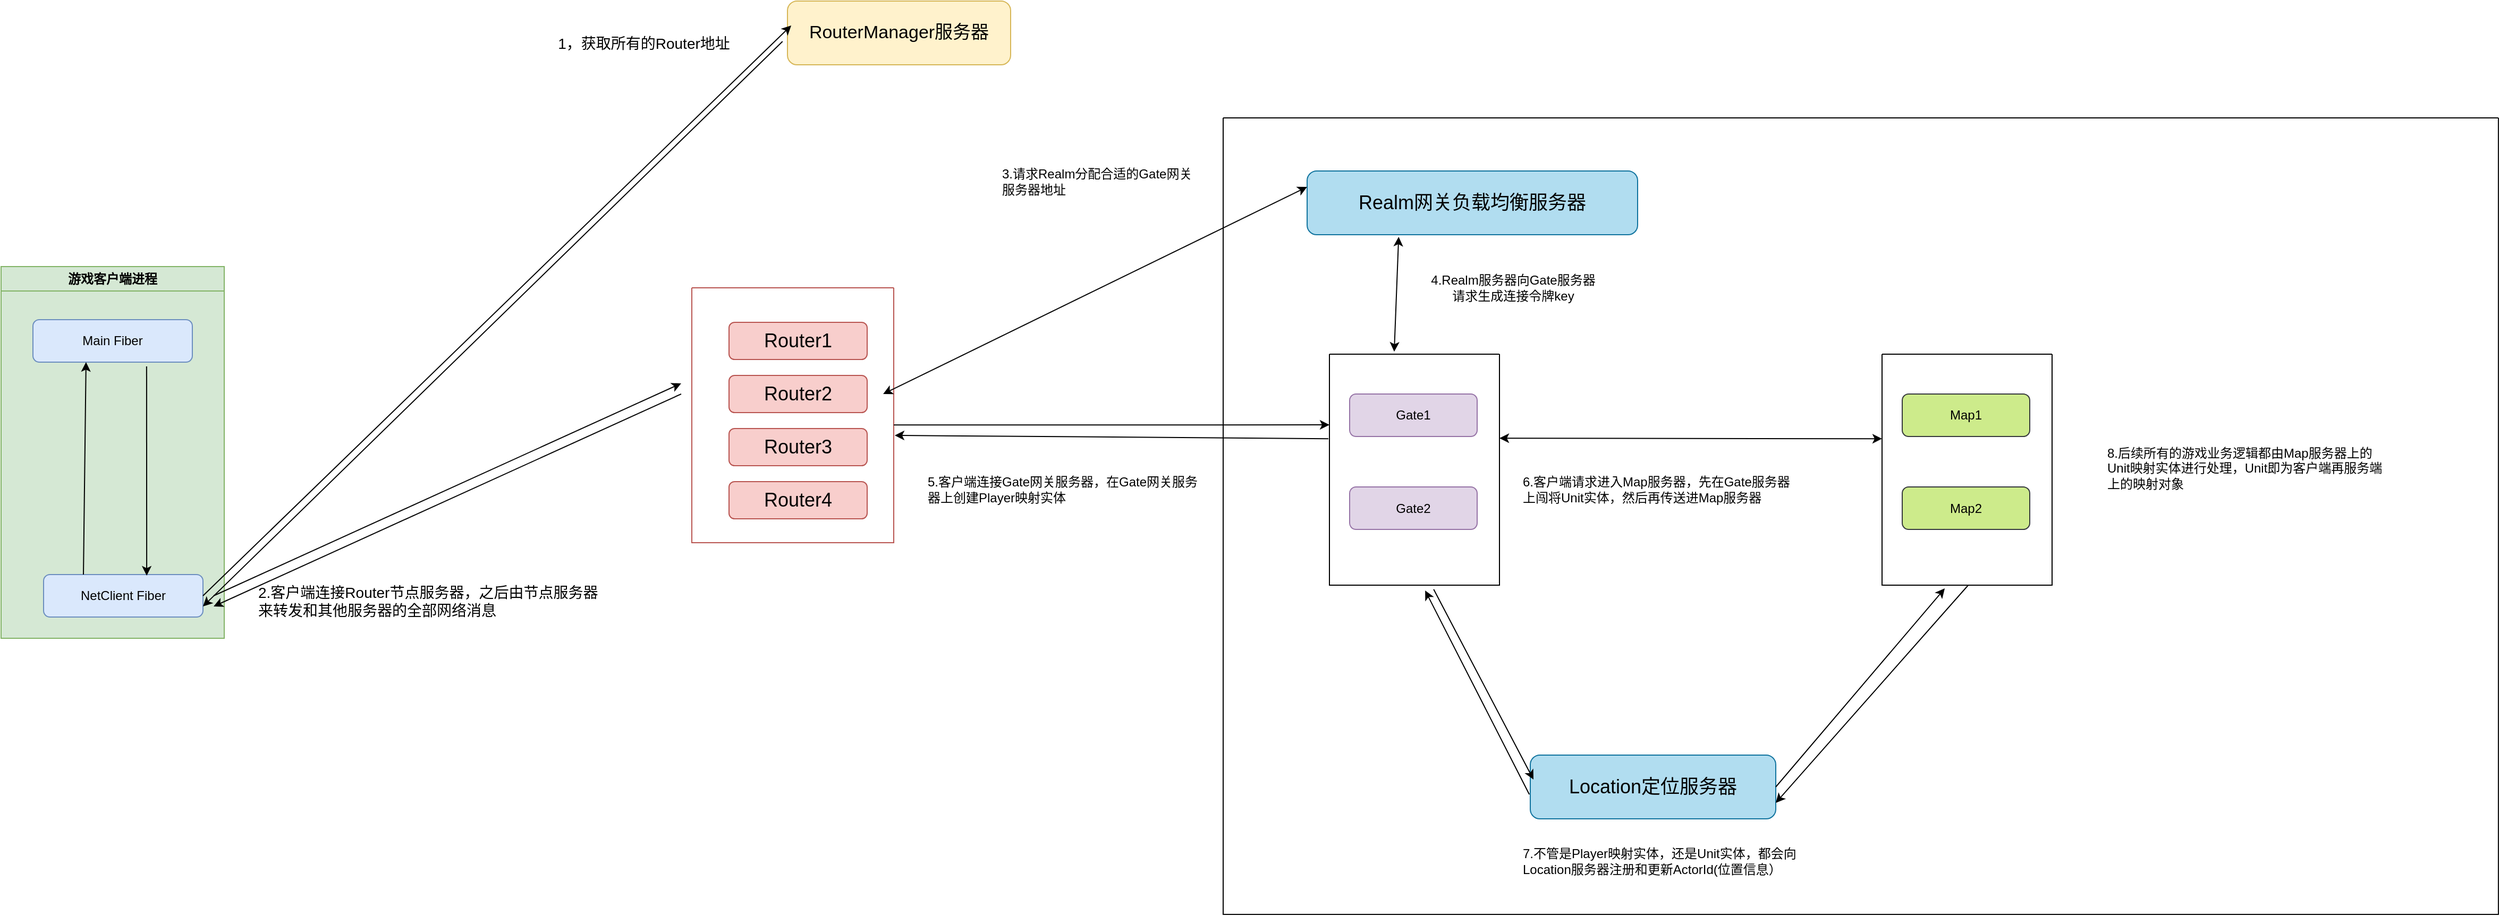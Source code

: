 <mxfile version="20.5.3" type="embed"><diagram name="第 1 页" id="FMP3942vVoAkyzEO4C84"><mxGraphModel dx="1033" dy="1900" grid="1" gridSize="10" guides="1" tooltips="1" connect="1" arrows="1" fold="1" page="1" pageScale="1" pageWidth="827" pageHeight="1169" math="0" shadow="0"><root><mxCell id="0"/><mxCell id="1" parent="0"/><mxCell id="G5kktZHgfrruFAhplKHD-1" value="游戏客户端进程" style="swimlane;whiteSpace=wrap;html=1;fillColor=#d5e8d4;strokeColor=#82b366;swimlaneFillColor=#D5E8D4;" parent="1" vertex="1"><mxGeometry x="70" y="160" width="210" height="350" as="geometry"/></mxCell><mxCell id="G5kktZHgfrruFAhplKHD-2" value="Main Fiber" style="rounded=1;whiteSpace=wrap;html=1;fillColor=#dae8fc;strokeColor=#6c8ebf;" parent="G5kktZHgfrruFAhplKHD-1" vertex="1"><mxGeometry x="30" y="50" width="150" height="40" as="geometry"/></mxCell><mxCell id="G5kktZHgfrruFAhplKHD-3" value="NetClient Fiber" style="rounded=1;whiteSpace=wrap;html=1;fillColor=#dae8fc;strokeColor=#6c8ebf;" parent="G5kktZHgfrruFAhplKHD-1" vertex="1"><mxGeometry x="40" y="290" width="150" height="40" as="geometry"/></mxCell><mxCell id="G5kktZHgfrruFAhplKHD-5" value="" style="endArrow=classic;html=1;rounded=0;exitX=0.713;exitY=1.1;exitDx=0;exitDy=0;entryX=0.647;entryY=0.025;entryDx=0;entryDy=0;entryPerimeter=0;exitPerimeter=0;" parent="G5kktZHgfrruFAhplKHD-1" source="G5kktZHgfrruFAhplKHD-2" target="G5kktZHgfrruFAhplKHD-3" edge="1"><mxGeometry width="50" height="50" relative="1" as="geometry"><mxPoint x="78" y="250" as="sourcePoint"/><mxPoint x="80" y="110" as="targetPoint"/></mxGeometry></mxCell><mxCell id="G5kktZHgfrruFAhplKHD-4" value="" style="endArrow=classic;html=1;rounded=0;exitX=0.25;exitY=0;exitDx=0;exitDy=0;entryX=0.333;entryY=1;entryDx=0;entryDy=0;entryPerimeter=0;" parent="G5kktZHgfrruFAhplKHD-1" source="G5kktZHgfrruFAhplKHD-3" target="G5kktZHgfrruFAhplKHD-2" edge="1"><mxGeometry width="50" height="50" relative="1" as="geometry"><mxPoint x="340" y="100" as="sourcePoint"/><mxPoint x="70" y="100" as="targetPoint"/></mxGeometry></mxCell><mxCell id="G5kktZHgfrruFAhplKHD-6" value="RouterManager服务器" style="rounded=1;whiteSpace=wrap;html=1;fontSize=17;fillColor=#fff2cc;strokeColor=#d6b656;" parent="1" vertex="1"><mxGeometry x="810" y="-90" width="210" height="60" as="geometry"/></mxCell><mxCell id="G5kktZHgfrruFAhplKHD-7" value="" style="endArrow=classic;html=1;rounded=0;exitX=1;exitY=0.5;exitDx=0;exitDy=0;entryX=0.017;entryY=0.383;entryDx=0;entryDy=0;entryPerimeter=0;" parent="1" source="G5kktZHgfrruFAhplKHD-3" target="G5kktZHgfrruFAhplKHD-6" edge="1"><mxGeometry width="50" height="50" relative="1" as="geometry"><mxPoint x="750" y="330" as="sourcePoint"/><mxPoint x="800" y="-70" as="targetPoint"/></mxGeometry></mxCell><mxCell id="G5kktZHgfrruFAhplKHD-8" value="" style="endArrow=classic;html=1;rounded=0;entryX=1;entryY=0.75;entryDx=0;entryDy=0;exitX=-0.022;exitY=0.633;exitDx=0;exitDy=0;exitPerimeter=0;" parent="1" source="G5kktZHgfrruFAhplKHD-6" target="G5kktZHgfrruFAhplKHD-3" edge="1"><mxGeometry width="50" height="50" relative="1" as="geometry"><mxPoint x="750" y="330" as="sourcePoint"/><mxPoint x="800" y="280" as="targetPoint"/></mxGeometry></mxCell><mxCell id="G5kktZHgfrruFAhplKHD-9" value="1，获取所有的Router地址" style="text;html=1;align=center;verticalAlign=middle;whiteSpace=wrap;rounded=0;fontSize=14;" parent="1" vertex="1"><mxGeometry x="580" y="-60" width="190" height="20" as="geometry"/></mxCell><mxCell id="G5kktZHgfrruFAhplKHD-10" value="" style="swimlane;startSize=0;fillColor=#f8cecc;strokeColor=#b85450;" parent="1" vertex="1"><mxGeometry x="720" y="180" width="190" height="240" as="geometry"/></mxCell><mxCell id="G5kktZHgfrruFAhplKHD-11" value="Router1" style="rounded=1;whiteSpace=wrap;html=1;fillColor=#f8cecc;strokeColor=#b85450;fontSize=18;" parent="G5kktZHgfrruFAhplKHD-10" vertex="1"><mxGeometry x="35" y="32.5" width="130" height="35" as="geometry"/></mxCell><mxCell id="G5kktZHgfrruFAhplKHD-12" value="Router2" style="rounded=1;whiteSpace=wrap;html=1;fillColor=#f8cecc;strokeColor=#b85450;fontSize=18;" parent="G5kktZHgfrruFAhplKHD-10" vertex="1"><mxGeometry x="35" y="82.5" width="130" height="35" as="geometry"/></mxCell><mxCell id="G5kktZHgfrruFAhplKHD-13" value="Router3" style="rounded=1;whiteSpace=wrap;html=1;fillColor=#f8cecc;strokeColor=#b85450;fontSize=18;" parent="G5kktZHgfrruFAhplKHD-10" vertex="1"><mxGeometry x="35" y="132.5" width="130" height="35" as="geometry"/></mxCell><mxCell id="G5kktZHgfrruFAhplKHD-14" value="Router4" style="rounded=1;whiteSpace=wrap;html=1;fillColor=#f8cecc;strokeColor=#b85450;fontSize=18;" parent="G5kktZHgfrruFAhplKHD-10" vertex="1"><mxGeometry x="35" y="182.5" width="130" height="35" as="geometry"/></mxCell><mxCell id="G5kktZHgfrruFAhplKHD-17" value="2.客户端连接Router节点服务器，之后由节点服务器来转发和其他服务器的全部网络消息" style="text;html=1;align=left;verticalAlign=middle;whiteSpace=wrap;rounded=0;fontSize=14;" parent="1" vertex="1"><mxGeometry x="310" y="460" width="330" height="30" as="geometry"/></mxCell><mxCell id="G5kktZHgfrruFAhplKHD-18" value="" style="endArrow=classic;html=1;rounded=0;" parent="1" edge="1"><mxGeometry width="50" height="50" relative="1" as="geometry"><mxPoint x="270" y="470" as="sourcePoint"/><mxPoint x="710" y="270" as="targetPoint"/></mxGeometry></mxCell><mxCell id="G5kktZHgfrruFAhplKHD-19" value="" style="endArrow=classic;html=1;rounded=0;" parent="1" edge="1"><mxGeometry width="50" height="50" relative="1" as="geometry"><mxPoint x="710" y="280" as="sourcePoint"/><mxPoint x="270" y="480" as="targetPoint"/></mxGeometry></mxCell><mxCell id="G5kktZHgfrruFAhplKHD-20" value="" style="swimlane;startSize=0;" parent="1" vertex="1"><mxGeometry x="1220" y="20" width="1200" height="750" as="geometry"/></mxCell><mxCell id="G5kktZHgfrruFAhplKHD-21" value="Realm网关负载均衡服务器" style="rounded=1;whiteSpace=wrap;html=1;fontSize=18;fillColor=#b1ddf0;strokeColor=#10739e;" parent="G5kktZHgfrruFAhplKHD-20" vertex="1"><mxGeometry x="79" y="50" width="311" height="60" as="geometry"/></mxCell><mxCell id="G5kktZHgfrruFAhplKHD-22" value="" style="swimlane;startSize=0;fillColor=#9999FF;" parent="G5kktZHgfrruFAhplKHD-20" vertex="1"><mxGeometry x="100" y="222.5" width="160" height="217.5" as="geometry"/></mxCell><mxCell id="G5kktZHgfrruFAhplKHD-24" value="Gate1" style="rounded=1;whiteSpace=wrap;html=1;fillColor=#e1d5e7;strokeColor=#9673a6;" parent="G5kktZHgfrruFAhplKHD-22" vertex="1"><mxGeometry x="19" y="37.5" width="120" height="40" as="geometry"/></mxCell><mxCell id="G5kktZHgfrruFAhplKHD-25" value="Gate2" style="rounded=1;whiteSpace=wrap;html=1;fillColor=#e1d5e7;strokeColor=#9673a6;" parent="G5kktZHgfrruFAhplKHD-22" vertex="1"><mxGeometry x="19" y="125" width="120" height="40" as="geometry"/></mxCell><mxCell id="G5kktZHgfrruFAhplKHD-29" value="" style="swimlane;startSize=0;fillColor=#9999FF;" parent="G5kktZHgfrruFAhplKHD-20" vertex="1"><mxGeometry x="620" y="222.5" width="160" height="217.5" as="geometry"/></mxCell><mxCell id="G5kktZHgfrruFAhplKHD-30" value="Map1" style="rounded=1;whiteSpace=wrap;html=1;fillColor=#cdeb8b;strokeColor=#36393d;" parent="G5kktZHgfrruFAhplKHD-29" vertex="1"><mxGeometry x="19" y="37.5" width="120" height="40" as="geometry"/></mxCell><mxCell id="G5kktZHgfrruFAhplKHD-31" value="Map2" style="rounded=1;whiteSpace=wrap;html=1;fillColor=#cdeb8b;strokeColor=#36393d;" parent="G5kktZHgfrruFAhplKHD-29" vertex="1"><mxGeometry x="19" y="125" width="120" height="40" as="geometry"/></mxCell><mxCell id="G5kktZHgfrruFAhplKHD-33" value="4.Realm服务器向Gate服务器请求生成连接令牌key" style="text;html=1;align=center;verticalAlign=middle;whiteSpace=wrap;rounded=0;" parent="G5kktZHgfrruFAhplKHD-20" vertex="1"><mxGeometry x="190" y="140" width="165.5" height="40" as="geometry"/></mxCell><mxCell id="G5kktZHgfrruFAhplKHD-34" value="" style="endArrow=classic;startArrow=classic;html=1;rounded=0;entryX=0.381;entryY=-0.011;entryDx=0;entryDy=0;exitX=0.277;exitY=1.033;exitDx=0;exitDy=0;exitPerimeter=0;entryPerimeter=0;" parent="G5kktZHgfrruFAhplKHD-20" source="G5kktZHgfrruFAhplKHD-21" target="G5kktZHgfrruFAhplKHD-22" edge="1"><mxGeometry width="50" height="50" relative="1" as="geometry"><mxPoint x="78.997" y="112.5" as="sourcePoint"/><mxPoint x="208.47" y="222.5" as="targetPoint"/></mxGeometry></mxCell><mxCell id="G5kktZHgfrruFAhplKHD-35" value="" style="endArrow=classic;startArrow=classic;html=1;rounded=0;entryX=0;entryY=0.366;entryDx=0;entryDy=0;entryPerimeter=0;" parent="G5kktZHgfrruFAhplKHD-20" target="G5kktZHgfrruFAhplKHD-29" edge="1"><mxGeometry width="50" height="50" relative="1" as="geometry"><mxPoint x="260" y="301.635" as="sourcePoint"/><mxPoint x="560" y="300.005" as="targetPoint"/></mxGeometry></mxCell><mxCell id="G5kktZHgfrruFAhplKHD-36" value="6.客户端请求进入Map服务器，先在Gate服务器上闯将Unit实体，然后再传送进Map服务器" style="text;html=1;align=left;verticalAlign=middle;whiteSpace=wrap;rounded=0;" parent="G5kktZHgfrruFAhplKHD-20" vertex="1"><mxGeometry x="280" y="330" width="260" height="40" as="geometry"/></mxCell><mxCell id="G5kktZHgfrruFAhplKHD-40" value="Location定位服务器" style="rounded=1;whiteSpace=wrap;html=1;fontSize=18;fillColor=#b1ddf0;strokeColor=#10739e;" parent="G5kktZHgfrruFAhplKHD-20" vertex="1"><mxGeometry x="289" y="600" width="231" height="60" as="geometry"/></mxCell><mxCell id="G5kktZHgfrruFAhplKHD-41" value="" style="endArrow=classic;html=1;rounded=0;entryX=0.013;entryY=0.383;entryDx=0;entryDy=0;entryPerimeter=0;exitX=0.613;exitY=1.018;exitDx=0;exitDy=0;exitPerimeter=0;" parent="G5kktZHgfrruFAhplKHD-20" source="G5kktZHgfrruFAhplKHD-22" target="G5kktZHgfrruFAhplKHD-40" edge="1"><mxGeometry width="50" height="50" relative="1" as="geometry"><mxPoint x="170" y="480" as="sourcePoint"/><mxPoint x="220" y="430" as="targetPoint"/></mxGeometry></mxCell><mxCell id="G5kktZHgfrruFAhplKHD-42" value="" style="endArrow=classic;html=1;rounded=0;exitX=-0.004;exitY=0.617;exitDx=0;exitDy=0;exitPerimeter=0;entryX=0.563;entryY=1.023;entryDx=0;entryDy=0;entryPerimeter=0;" parent="G5kktZHgfrruFAhplKHD-20" source="G5kktZHgfrruFAhplKHD-40" target="G5kktZHgfrruFAhplKHD-22" edge="1"><mxGeometry width="50" height="50" relative="1" as="geometry"><mxPoint x="170" y="480" as="sourcePoint"/><mxPoint x="220" y="430" as="targetPoint"/></mxGeometry></mxCell><mxCell id="G5kktZHgfrruFAhplKHD-43" value="" style="endArrow=classic;html=1;rounded=0;entryX=0.369;entryY=1.014;entryDx=0;entryDy=0;entryPerimeter=0;exitX=1;exitY=0.5;exitDx=0;exitDy=0;" parent="G5kktZHgfrruFAhplKHD-20" source="G5kktZHgfrruFAhplKHD-40" target="G5kktZHgfrruFAhplKHD-29" edge="1"><mxGeometry width="50" height="50" relative="1" as="geometry"><mxPoint x="170" y="480" as="sourcePoint"/><mxPoint x="220" y="430" as="targetPoint"/></mxGeometry></mxCell><mxCell id="G5kktZHgfrruFAhplKHD-44" value="" style="endArrow=classic;html=1;rounded=0;exitX=1;exitY=0.75;exitDx=0;exitDy=0;entryX=1;entryY=0.75;entryDx=0;entryDy=0;" parent="G5kktZHgfrruFAhplKHD-20" target="G5kktZHgfrruFAhplKHD-40" edge="1"><mxGeometry width="50" height="50" relative="1" as="geometry"><mxPoint x="701.11" y="440" as="sourcePoint"/><mxPoint x="669.999" y="545" as="targetPoint"/></mxGeometry></mxCell><mxCell id="G5kktZHgfrruFAhplKHD-45" value="7.不管是Player映射实体，还是Unit实体，都会向Location服务器注册和更新ActorId(位置信息）" style="text;html=1;align=left;verticalAlign=middle;whiteSpace=wrap;rounded=0;" parent="G5kktZHgfrruFAhplKHD-20" vertex="1"><mxGeometry x="280" y="680" width="260" height="40" as="geometry"/></mxCell><mxCell id="G5kktZHgfrruFAhplKHD-46" value="8.后续所有的游戏业务逻辑都由Map服务器上的Unit映射实体进行处理，Unit即为客户端再服务端上的映射对象" style="text;html=1;align=left;verticalAlign=middle;whiteSpace=wrap;rounded=0;" parent="G5kktZHgfrruFAhplKHD-20" vertex="1"><mxGeometry x="830" y="290" width="272" height="80" as="geometry"/></mxCell><mxCell id="G5kktZHgfrruFAhplKHD-26" value="" style="endArrow=classic;startArrow=classic;html=1;rounded=0;entryX=0;entryY=0.25;entryDx=0;entryDy=0;" parent="1" target="G5kktZHgfrruFAhplKHD-21" edge="1"><mxGeometry width="50" height="50" relative="1" as="geometry"><mxPoint x="900" y="280" as="sourcePoint"/><mxPoint x="950" y="230" as="targetPoint"/></mxGeometry></mxCell><mxCell id="G5kktZHgfrruFAhplKHD-27" value="3.请求Realm分配合适的Gate网关服务器地址" style="text;html=1;align=left;verticalAlign=middle;whiteSpace=wrap;rounded=0;" parent="1" vertex="1"><mxGeometry x="1010" y="60" width="190" height="40" as="geometry"/></mxCell><mxCell id="G5kktZHgfrruFAhplKHD-37" value="5.客户端连接Gate网关服务器，在Gate网关服务器上创建Player映射实体" style="text;html=1;align=left;verticalAlign=middle;whiteSpace=wrap;rounded=0;" parent="1" vertex="1"><mxGeometry x="940" y="350" width="260" height="40" as="geometry"/></mxCell><mxCell id="G5kktZHgfrruFAhplKHD-38" value="" style="endArrow=classic;html=1;rounded=0;exitX=1;exitY=0.538;exitDx=0;exitDy=0;exitPerimeter=0;entryX=0;entryY=0.306;entryDx=0;entryDy=0;entryPerimeter=0;" parent="1" source="G5kktZHgfrruFAhplKHD-10" target="G5kktZHgfrruFAhplKHD-22" edge="1"><mxGeometry width="50" height="50" relative="1" as="geometry"><mxPoint x="1240" y="230" as="sourcePoint"/><mxPoint x="1290" y="180" as="targetPoint"/></mxGeometry></mxCell><mxCell id="G5kktZHgfrruFAhplKHD-39" value="" style="endArrow=classic;html=1;rounded=0;entryX=1.005;entryY=0.579;entryDx=0;entryDy=0;entryPerimeter=0;exitX=-0.006;exitY=0.366;exitDx=0;exitDy=0;exitPerimeter=0;" parent="1" source="G5kktZHgfrruFAhplKHD-22" target="G5kktZHgfrruFAhplKHD-10" edge="1"><mxGeometry width="50" height="50" relative="1" as="geometry"><mxPoint x="1240" y="230" as="sourcePoint"/><mxPoint x="1290" y="180" as="targetPoint"/></mxGeometry></mxCell></root></mxGraphModel></diagram></mxfile>